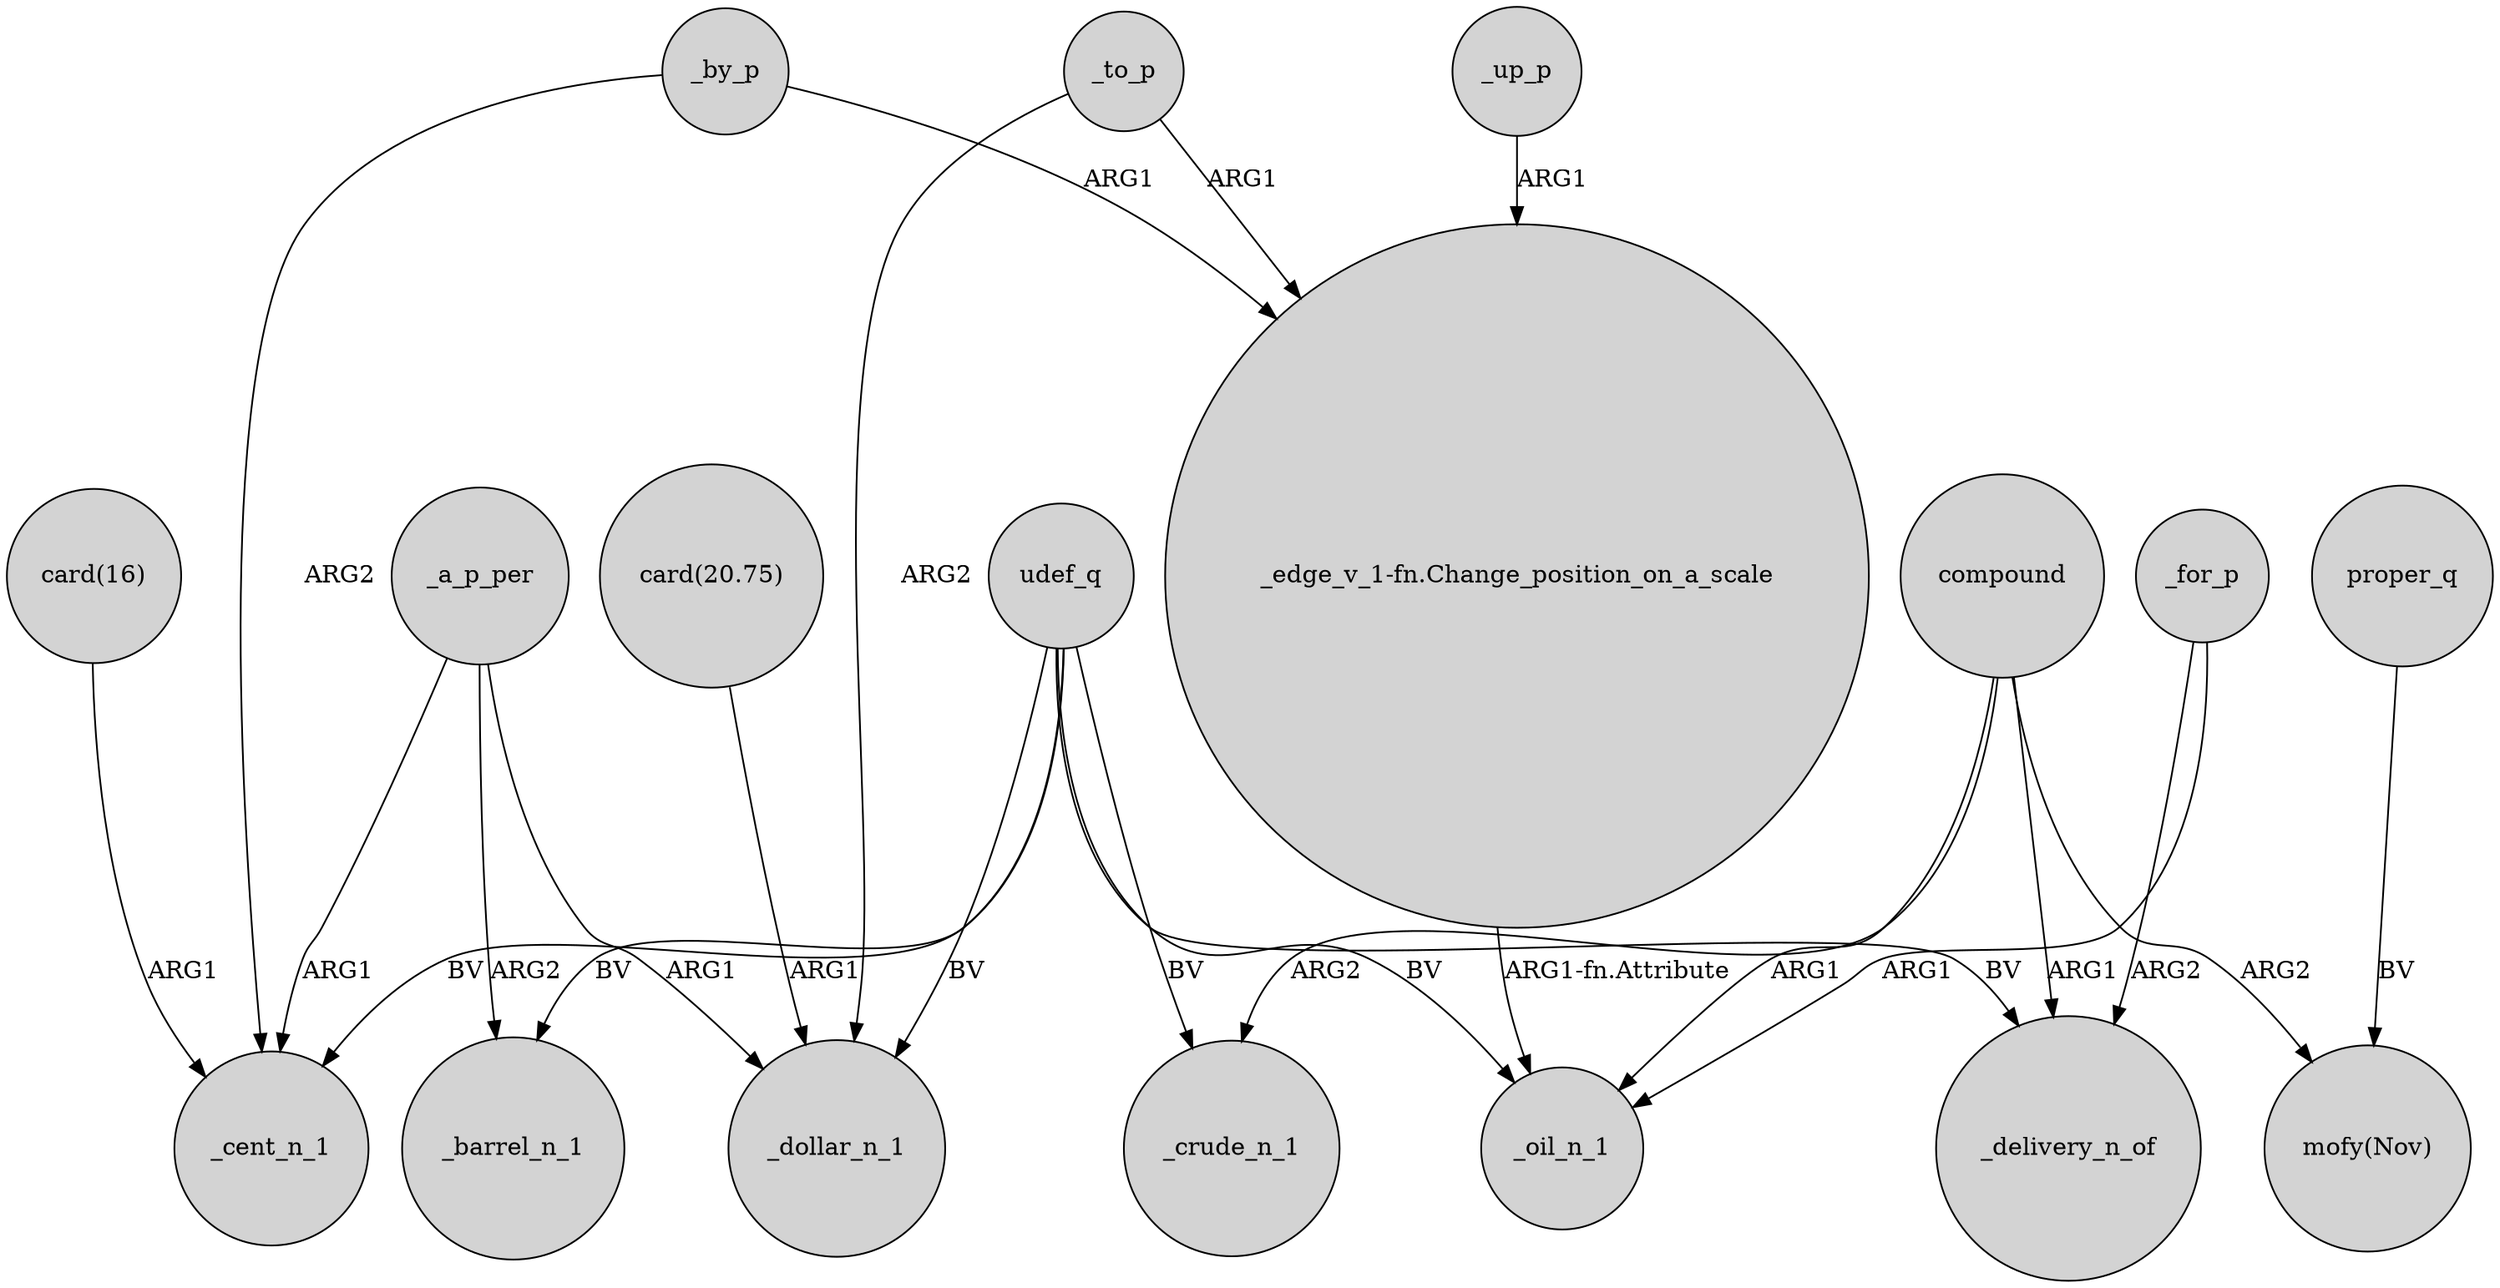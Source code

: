 digraph {
	node [shape=circle style=filled]
	_a_p_per -> _barrel_n_1 [label=ARG2]
	_up_p -> "_edge_v_1-fn.Change_position_on_a_scale" [label=ARG1]
	_a_p_per -> _cent_n_1 [label=ARG1]
	udef_q -> _oil_n_1 [label=BV]
	"_edge_v_1-fn.Change_position_on_a_scale" -> _oil_n_1 [label="ARG1-fn.Attribute"]
	"card(16)" -> _cent_n_1 [label=ARG1]
	udef_q -> _crude_n_1 [label=BV]
	_to_p -> _dollar_n_1 [label=ARG2]
	udef_q -> _barrel_n_1 [label=BV]
	compound -> _oil_n_1 [label=ARG1]
	udef_q -> _cent_n_1 [label=BV]
	proper_q -> "mofy(Nov)" [label=BV]
	_for_p -> _oil_n_1 [label=ARG1]
	"card(20.75)" -> _dollar_n_1 [label=ARG1]
	compound -> _delivery_n_of [label=ARG1]
	udef_q -> _dollar_n_1 [label=BV]
	compound -> "mofy(Nov)" [label=ARG2]
	_a_p_per -> _dollar_n_1 [label=ARG1]
	_by_p -> _cent_n_1 [label=ARG2]
	udef_q -> _delivery_n_of [label=BV]
	_to_p -> "_edge_v_1-fn.Change_position_on_a_scale" [label=ARG1]
	_by_p -> "_edge_v_1-fn.Change_position_on_a_scale" [label=ARG1]
	compound -> _crude_n_1 [label=ARG2]
	_for_p -> _delivery_n_of [label=ARG2]
}
